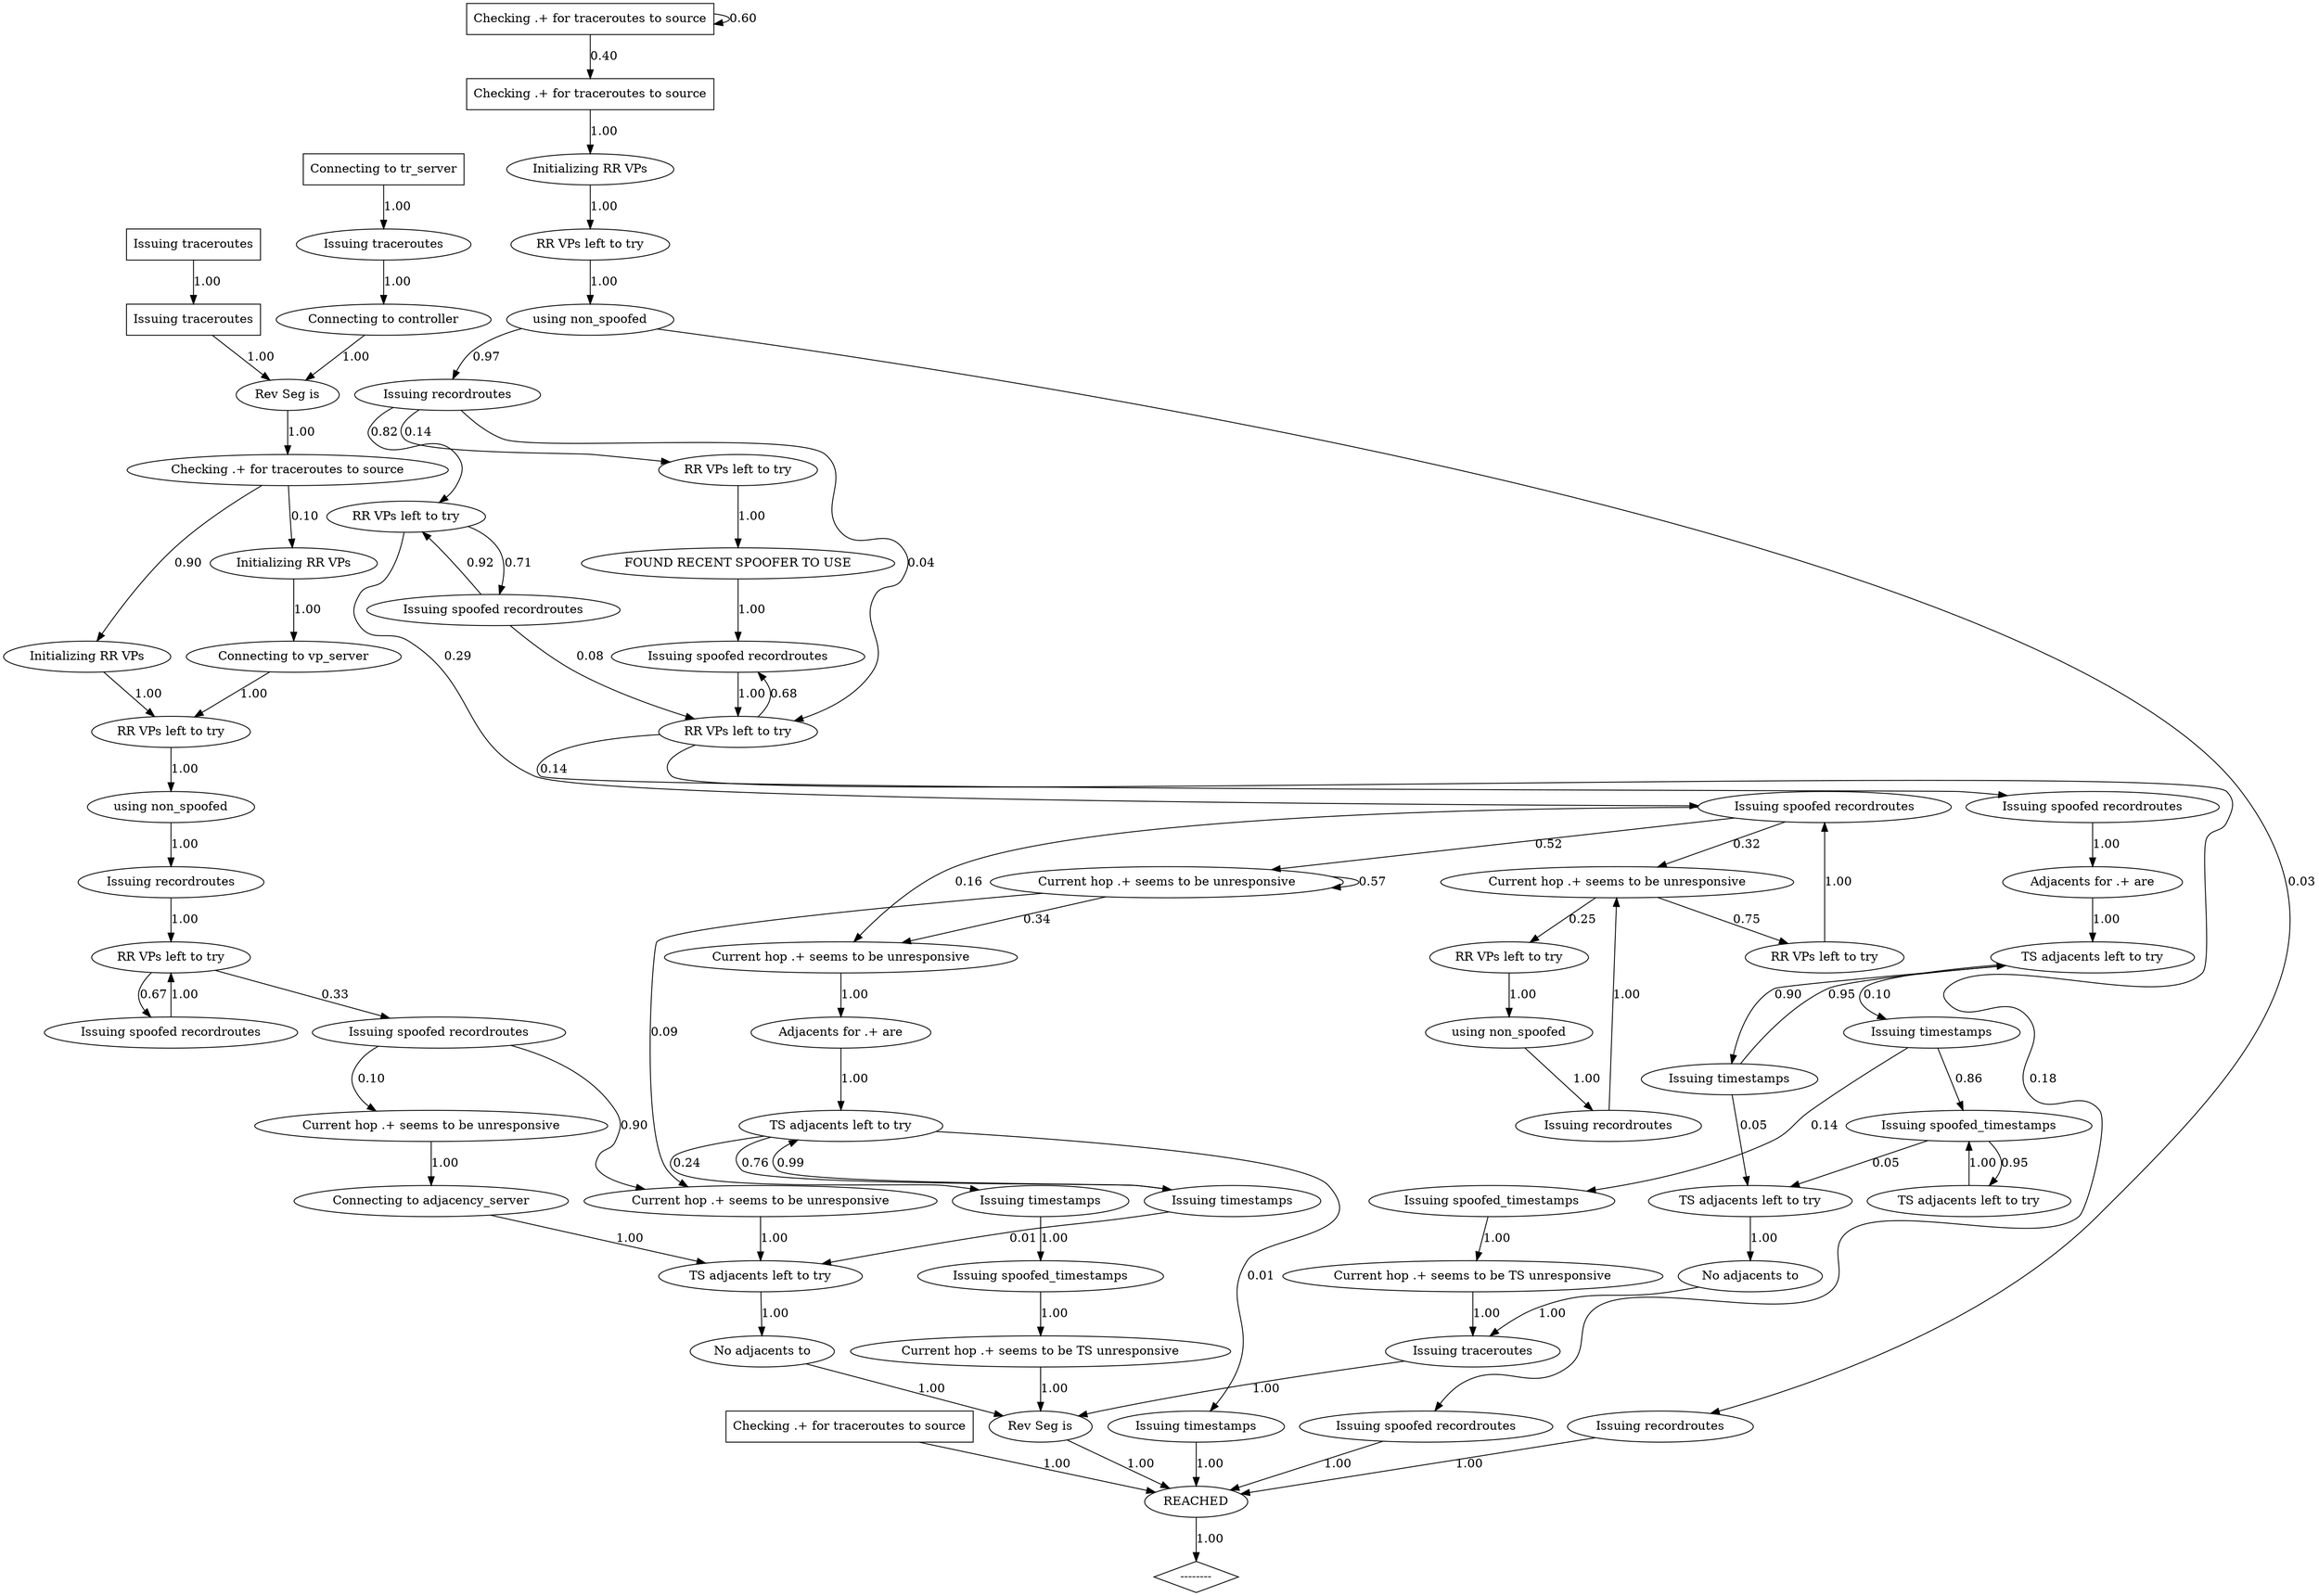 digraph {
  1949589517 [label="Issuing recordroutes"];
1949589517->496102288 [label="0.14", weight="0.14"];
1949589517->2634125 [label="0.82", weight="0.82"];
1949589517->1107264774 [label="0.04", weight="0.04"];
  1901677475 [label="Checking .+ for traceroutes to source",shape=box];
1901677475->805856089 [label="1.00", weight="1.00"];
  2006746821 [label="Checking .+ for traceroutes to source",shape=box];
2006746821->1901677475 [label="0.40", weight="0.40"];
2006746821->2006746821 [label="0.60", weight="0.60"];
  496102288 [label="RR VPs left to try"];
496102288->1294712427 [label="1.00", weight="1.00"];
  946479038 [label="REACHED"];
946479038->593348385 [label="1.00", weight="1.00"];
  1025601370 [label="Issuing spoofed recordroutes"];
1025601370->2634125 [label="0.92", weight="0.92"];
1025601370->1107264774 [label="0.08", weight="0.08"];
  344326933 [label="Current hop .+ seems to be unresponsive"];
344326933->997549142 [label="1.00", weight="1.00"];
  1546867351 [label="No adjacents to"];
1546867351->1783035748 [label="1.00", weight="1.00"];
  805856089 [label="Initializing RR VPs"];
805856089->2013138278 [label="1.00", weight="1.00"];
  1374830890 [label="Issuing spoofed recordroutes"];
1374830890->1107264774 [label="1.00", weight="1.00"];
  657158900 [label="Checking .+ for traceroutes to source",shape=box];
657158900->946479038 [label="1.00", weight="1.00"];
  2071824233 [label="Issuing spoofed recordroutes"];
2071824233->1205252169 [label="1.00", weight="1.00"];
  307468946 [label="Issuing spoofed_timestamps"];
307468946->1926235815 [label="1.00", weight="1.00"];
  1926235815 [label="Current hop .+ seems to be TS unresponsive"];
1926235815->1740598984 [label="1.00", weight="1.00"];
  896545924 [label="Issuing timestamps"];
896545924->2057836940 [label="0.01", weight="0.01"];
896545924->990253721 [label="0.99", weight="0.99"];
  997549142 [label="Adjacents for .+ are"];
997549142->990253721 [label="1.00", weight="1.00"];
  373882728 [label="Issuing timestamps"];
373882728->1242350568 [label="0.05", weight="0.05"];
373882728->590474163 [label="0.95", weight="0.95"];
  990253721 [label="TS adjacents left to try"];
990253721->989479912 [label="0.01", weight="0.01"];
990253721->437942948 [label="0.24", weight="0.24"];
990253721->896545924 [label="0.76", weight="0.76"];
  1874717280 [label="Issuing spoofed_timestamps"];
1874717280->764334724 [label="0.95", weight="0.95"];
1874717280->1242350568 [label="0.05", weight="0.05"];
  593348385 [label="--------",shape=diamond];
  764334724 [label="TS adjacents left to try"];
764334724->1874717280 [label="1.00", weight="1.00"];
  1107264774 [label="RR VPs left to try"];
1107264774->2071824233 [label="0.14", weight="0.14"];
1107264774->1374830890 [label="0.68", weight="0.68"];
1107264774->1790017034 [label="0.18", weight="0.18"];
  557757116 [label="Current hop .+ seems to be unresponsive"];
557757116->1080668767 [label="0.09", weight="0.09"];
557757116->344326933 [label="0.34", weight="0.34"];
557757116->557757116 [label="0.57", weight="0.57"];
  1644911488 [label="Checking .+ for traceroutes to source"];
1644911488->1884785139 [label="0.90", weight="0.90"];
1644911488->784854229 [label="0.10", weight="0.10"];
  29805724 [label="Connecting to vp_server"];
29805724->1889382573 [label="1.00", weight="1.00"];
  1650558309 [label="Issuing spoofed recordroutes"];
1650558309->132202687 [label="0.10", weight="0.10"];
1650558309->1080668767 [label="0.90", weight="0.90"];
  603950563 [label="Issuing spoofed recordroutes"];
603950563->588932657 [label="0.32", weight="0.32"];
603950563->344326933 [label="0.16", weight="0.16"];
603950563->557757116 [label="0.52", weight="0.52"];
  1497874461 [label="Issuing spoofed recordroutes"];
1497874461->1662875065 [label="1.00", weight="1.00"];
  2013138278 [label="RR VPs left to try"];
2013138278->391128018 [label="1.00", weight="1.00"];
  1294712427 [label="FOUND RECENT SPOOFER TO USE"];
1294712427->1374830890 [label="1.00", weight="1.00"];
  588932657 [label="Current hop .+ seems to be unresponsive"];
588932657->603544782 [label="0.25", weight="0.25"];
588932657->1179441864 [label="0.75", weight="0.75"];
  1740598984 [label="Rev Seg is"];
1740598984->946479038 [label="1.00", weight="1.00"];
  1205252169 [label="Adjacents for .+ are"];
1205252169->590474163 [label="1.00", weight="1.00"];
  1834410164 [label="Issuing traceroutes",shape=box];
1834410164->1697951282 [label="1.00", weight="1.00"];
  2634125 [label="RR VPs left to try"];
2634125->603950563 [label="0.29", weight="0.29"];
2634125->1025601370 [label="0.71", weight="0.71"];
  1783035748 [label="Issuing traceroutes"];
1783035748->1740598984 [label="1.00", weight="1.00"];
  391128018 [label="using non_spoofed"];
391128018->1949589517 [label="0.97", weight="0.97"];
391128018->1021302339 [label="0.03", weight="0.03"];
  590474163 [label="TS adjacents left to try"];
590474163->931024108 [label="0.10", weight="0.10"];
590474163->373882728 [label="0.90", weight="0.90"];
  2057836940 [label="TS adjacents left to try"];
2057836940->656993631 [label="1.00", weight="1.00"];
  1080668767 [label="Current hop .+ seems to be unresponsive"];
1080668767->2057836940 [label="1.00", weight="1.00"];
  1179441864 [label="RR VPs left to try"];
1179441864->603950563 [label="1.00", weight="1.00"];
  437942948 [label="Issuing timestamps"];
437942948->307468946 [label="1.00", weight="1.00"];
  1889382573 [label="RR VPs left to try"];
1889382573->1078978892 [label="1.00", weight="1.00"];
  1662875065 [label="RR VPs left to try"];
1662875065->1497874461 [label="0.67", weight="0.67"];
1662875065->1650558309 [label="0.33", weight="0.33"];
  1078978892 [label="using non_spoofed"];
1078978892->1861733324 [label="1.00", weight="1.00"];
  1790017034 [label="Issuing spoofed recordroutes"];
1790017034->946479038 [label="1.00", weight="1.00"];
  367805749 [label="Issuing recordroutes"];
367805749->588932657 [label="1.00", weight="1.00"];
  1242350568 [label="TS adjacents left to try"];
1242350568->1546867351 [label="1.00", weight="1.00"];
  656993631 [label="No adjacents to"];
656993631->1740598984 [label="1.00", weight="1.00"];
  1697951282 [label="Rev Seg is"];
1697951282->1644911488 [label="1.00", weight="1.00"];
  931024108 [label="Issuing timestamps"];
931024108->1874717280 [label="0.86", weight="0.86"];
931024108->1172198154 [label="0.14", weight="0.14"];
  603544782 [label="RR VPs left to try"];
603544782->1739580512 [label="1.00", weight="1.00"];
  1021302339 [label="Issuing recordroutes"];
1021302339->946479038 [label="1.00", weight="1.00"];
  1884785139 [label="Initializing RR VPs"];
1884785139->1889382573 [label="1.00", weight="1.00"];
  1861733324 [label="Issuing recordroutes"];
1861733324->1662875065 [label="1.00", weight="1.00"];
  1739580512 [label="using non_spoofed"];
1739580512->367805749 [label="1.00", weight="1.00"];
  989479912 [label="Issuing timestamps"];
989479912->946479038 [label="1.00", weight="1.00"];
  1840118755 [label="Connecting to tr_server",shape=box];
1840118755->1605346438 [label="1.00", weight="1.00"];
  992428137 [label="Connecting to adjacency_server"];
992428137->2057836940 [label="1.00", weight="1.00"];
  33863601 [label="Connecting to controller"];
33863601->1697951282 [label="1.00", weight="1.00"];
  784854229 [label="Initializing RR VPs"];
784854229->29805724 [label="1.00", weight="1.00"];
  1605346438 [label="Issuing traceroutes"];
1605346438->33863601 [label="1.00", weight="1.00"];
  2024017678 [label="Current hop .+ seems to be TS unresponsive"];
2024017678->1783035748 [label="1.00", weight="1.00"];
  1172198154 [label="Issuing spoofed_timestamps"];
1172198154->2024017678 [label="1.00", weight="1.00"];
  272983323 [label="Issuing traceroutes",shape=box];
272983323->1834410164 [label="1.00", weight="1.00"];
  132202687 [label="Current hop .+ seems to be unresponsive"];
132202687->992428137 [label="1.00", weight="1.00"];
} // digraph
